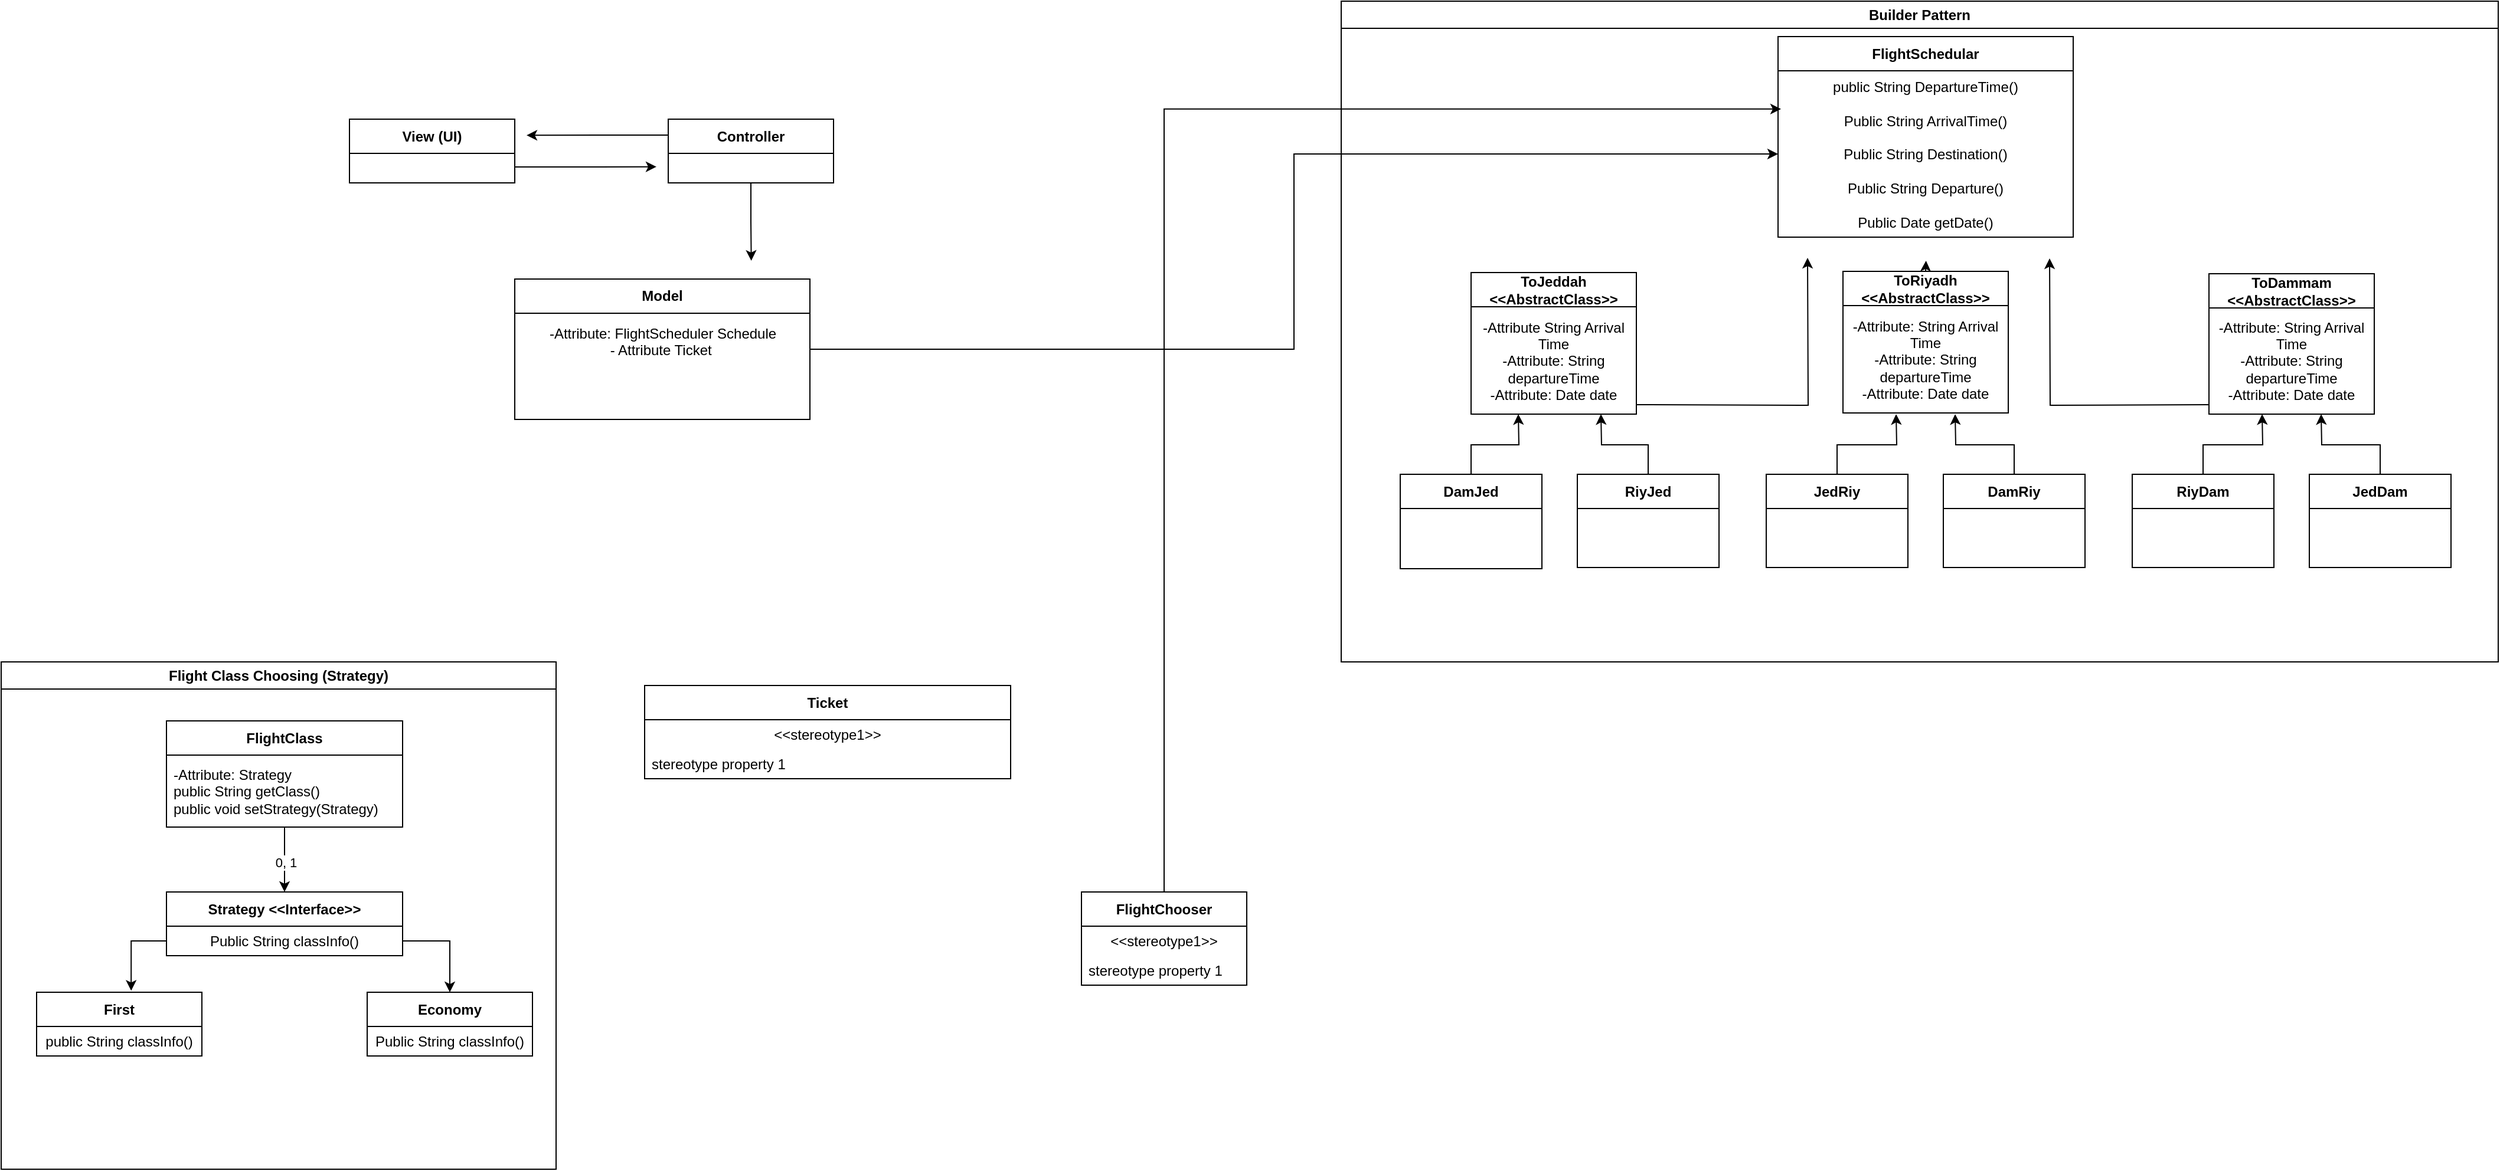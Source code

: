 <mxfile version="24.3.1" type="device">
  <diagram name="Page-1" id="DaOJ-SnlytCNMW1Ep_SM">
    <mxGraphModel dx="1366" dy="747" grid="1" gridSize="10" guides="1" tooltips="1" connect="1" arrows="1" fold="1" page="1" pageScale="1" pageWidth="850" pageHeight="1100" math="0" shadow="0">
      <root>
        <mxCell id="0" />
        <mxCell id="1" parent="0" />
        <mxCell id="92w7o3llZzaxUqjqBMz4-158" style="edgeStyle=orthogonalEdgeStyle;rounded=0;orthogonalLoop=1;jettySize=auto;html=1;exitX=1;exitY=0.75;exitDx=0;exitDy=0;" parent="1" source="92w7o3llZzaxUqjqBMz4-1" edge="1">
          <mxGeometry relative="1" as="geometry">
            <mxPoint x="980" y="170.333" as="targetPoint" />
          </mxGeometry>
        </mxCell>
        <mxCell id="92w7o3llZzaxUqjqBMz4-1" value="View (UI)" style="swimlane;fontStyle=1;align=center;verticalAlign=middle;childLayout=stackLayout;horizontal=1;startSize=29;horizontalStack=0;resizeParent=1;resizeParentMax=0;resizeLast=0;collapsible=0;marginBottom=0;html=1;whiteSpace=wrap;" parent="1" vertex="1">
          <mxGeometry x="720" y="130" width="140" height="54" as="geometry" />
        </mxCell>
        <mxCell id="92w7o3llZzaxUqjqBMz4-156" style="edgeStyle=orthogonalEdgeStyle;rounded=0;orthogonalLoop=1;jettySize=auto;html=1;exitX=0.5;exitY=1;exitDx=0;exitDy=0;" parent="1" source="92w7o3llZzaxUqjqBMz4-4" edge="1">
          <mxGeometry relative="1" as="geometry">
            <mxPoint x="1060.333" y="250" as="targetPoint" />
          </mxGeometry>
        </mxCell>
        <mxCell id="92w7o3llZzaxUqjqBMz4-157" style="edgeStyle=orthogonalEdgeStyle;rounded=0;orthogonalLoop=1;jettySize=auto;html=1;exitX=0;exitY=0.25;exitDx=0;exitDy=0;" parent="1" source="92w7o3llZzaxUqjqBMz4-4" edge="1">
          <mxGeometry relative="1" as="geometry">
            <mxPoint x="870" y="143.667" as="targetPoint" />
          </mxGeometry>
        </mxCell>
        <mxCell id="92w7o3llZzaxUqjqBMz4-4" value="Controller" style="swimlane;fontStyle=1;align=center;verticalAlign=middle;childLayout=stackLayout;horizontal=1;startSize=29;horizontalStack=0;resizeParent=1;resizeParentMax=0;resizeLast=0;collapsible=0;marginBottom=0;html=1;whiteSpace=wrap;" parent="1" vertex="1">
          <mxGeometry x="990" y="130" width="140" height="54" as="geometry" />
        </mxCell>
        <mxCell id="92w7o3llZzaxUqjqBMz4-155" style="edgeStyle=orthogonalEdgeStyle;rounded=0;orthogonalLoop=1;jettySize=auto;html=1;exitX=1;exitY=0.5;exitDx=0;exitDy=0;" parent="1" source="92w7o3llZzaxUqjqBMz4-7" target="92w7o3llZzaxUqjqBMz4-121" edge="1">
          <mxGeometry relative="1" as="geometry" />
        </mxCell>
        <mxCell id="92w7o3llZzaxUqjqBMz4-7" value="Model" style="swimlane;fontStyle=1;align=center;verticalAlign=middle;childLayout=stackLayout;horizontal=1;startSize=29;horizontalStack=0;resizeParent=1;resizeParentMax=0;resizeLast=0;collapsible=0;marginBottom=0;html=1;whiteSpace=wrap;" parent="1" vertex="1">
          <mxGeometry x="860" y="265.5" width="250" height="119" as="geometry" />
        </mxCell>
        <mxCell id="NybTInfgv7kDnDXbEksJ-26" value="-Attribute: FlightScheduler Schedule&lt;div&gt;- Attribute Ticket&amp;nbsp;&lt;/div&gt;&lt;div&gt;&lt;br&gt;&lt;/div&gt;&lt;div&gt;&lt;br&gt;&lt;/div&gt;&lt;div&gt;&lt;br&gt;&lt;/div&gt;" style="text;html=1;align=center;verticalAlign=middle;resizable=0;points=[];autosize=1;strokeColor=none;fillColor=none;" vertex="1" parent="92w7o3llZzaxUqjqBMz4-7">
          <mxGeometry y="29" width="250" height="90" as="geometry" />
        </mxCell>
        <mxCell id="92w7o3llZzaxUqjqBMz4-143" style="edgeStyle=orthogonalEdgeStyle;rounded=0;orthogonalLoop=1;jettySize=auto;html=1;exitX=0.5;exitY=0;exitDx=0;exitDy=0;" parent="1" source="92w7o3llZzaxUqjqBMz4-59" edge="1">
          <mxGeometry relative="1" as="geometry">
            <mxPoint x="1710" y="380" as="targetPoint" />
          </mxGeometry>
        </mxCell>
        <mxCell id="92w7o3llZzaxUqjqBMz4-59" value="DamJed" style="swimlane;fontStyle=1;align=center;verticalAlign=middle;childLayout=stackLayout;horizontal=1;startSize=29;horizontalStack=0;resizeParent=1;resizeParentMax=0;resizeLast=0;collapsible=0;marginBottom=0;html=1;whiteSpace=wrap;" parent="1" vertex="1">
          <mxGeometry x="1610" y="431" width="120" height="80" as="geometry" />
        </mxCell>
        <mxCell id="92w7o3llZzaxUqjqBMz4-144" style="edgeStyle=orthogonalEdgeStyle;rounded=0;orthogonalLoop=1;jettySize=auto;html=1;exitX=0.5;exitY=0;exitDx=0;exitDy=0;" parent="1" source="92w7o3llZzaxUqjqBMz4-62" edge="1">
          <mxGeometry relative="1" as="geometry">
            <mxPoint x="1780" y="380" as="targetPoint" />
          </mxGeometry>
        </mxCell>
        <mxCell id="92w7o3llZzaxUqjqBMz4-62" value="RiyJed" style="swimlane;fontStyle=1;align=center;verticalAlign=middle;childLayout=stackLayout;horizontal=1;startSize=29;horizontalStack=0;resizeParent=1;resizeParentMax=0;resizeLast=0;collapsible=0;marginBottom=0;html=1;whiteSpace=wrap;" parent="1" vertex="1">
          <mxGeometry x="1760" y="431" width="120" height="79" as="geometry" />
        </mxCell>
        <mxCell id="92w7o3llZzaxUqjqBMz4-120" value="FlightSchedular" style="swimlane;fontStyle=1;align=center;verticalAlign=middle;childLayout=stackLayout;horizontal=1;startSize=29;horizontalStack=0;resizeParent=1;resizeParentMax=0;resizeLast=0;collapsible=0;marginBottom=0;html=1;whiteSpace=wrap;" parent="1" vertex="1">
          <mxGeometry x="1930" y="60" width="250" height="170" as="geometry" />
        </mxCell>
        <mxCell id="92w7o3llZzaxUqjqBMz4-121" value="public String DepartureTime()&lt;div&gt;&lt;br&gt;&lt;div&gt;Public String ArrivalTime()&lt;/div&gt;&lt;div&gt;&lt;br&gt;&lt;/div&gt;&lt;div&gt;Public String Destination()&lt;/div&gt;&lt;div&gt;&lt;br&gt;&lt;/div&gt;&lt;div&gt;Public String&amp;nbsp;&lt;span style=&quot;background-color: initial;&quot;&gt;Departure()&lt;/span&gt;&lt;/div&gt;&lt;/div&gt;&lt;div&gt;&lt;br&gt;&lt;/div&gt;&lt;div&gt;Public Date getDate()&lt;/div&gt;" style="text;html=1;strokeColor=none;fillColor=none;align=center;verticalAlign=middle;spacingLeft=4;spacingRight=4;overflow=hidden;rotatable=0;points=[[0,0.5],[1,0.5]];portConstraint=eastwest;whiteSpace=wrap;" parent="92w7o3llZzaxUqjqBMz4-120" vertex="1">
          <mxGeometry y="29" width="250" height="141" as="geometry" />
        </mxCell>
        <mxCell id="92w7o3llZzaxUqjqBMz4-149" style="edgeStyle=orthogonalEdgeStyle;rounded=0;orthogonalLoop=1;jettySize=auto;html=1;exitX=0.5;exitY=0;exitDx=0;exitDy=0;" parent="1" source="92w7o3llZzaxUqjqBMz4-124" edge="1">
          <mxGeometry relative="1" as="geometry">
            <mxPoint x="2055.333" y="250" as="targetPoint" />
          </mxGeometry>
        </mxCell>
        <mxCell id="92w7o3llZzaxUqjqBMz4-145" style="edgeStyle=orthogonalEdgeStyle;rounded=0;orthogonalLoop=1;jettySize=auto;html=1;exitX=0.5;exitY=0;exitDx=0;exitDy=0;" parent="1" source="92w7o3llZzaxUqjqBMz4-127" edge="1">
          <mxGeometry relative="1" as="geometry">
            <mxPoint x="2030" y="380" as="targetPoint" />
          </mxGeometry>
        </mxCell>
        <mxCell id="92w7o3llZzaxUqjqBMz4-127" value="JedRiy" style="swimlane;fontStyle=1;align=center;verticalAlign=middle;childLayout=stackLayout;horizontal=1;startSize=29;horizontalStack=0;resizeParent=1;resizeParentMax=0;resizeLast=0;collapsible=0;marginBottom=0;html=1;whiteSpace=wrap;" parent="1" vertex="1">
          <mxGeometry x="1920" y="431" width="120" height="79" as="geometry" />
        </mxCell>
        <mxCell id="92w7o3llZzaxUqjqBMz4-146" style="edgeStyle=orthogonalEdgeStyle;rounded=0;orthogonalLoop=1;jettySize=auto;html=1;exitX=0.5;exitY=0;exitDx=0;exitDy=0;" parent="1" source="92w7o3llZzaxUqjqBMz4-130" edge="1">
          <mxGeometry relative="1" as="geometry">
            <mxPoint x="2080" y="380" as="targetPoint" />
          </mxGeometry>
        </mxCell>
        <mxCell id="92w7o3llZzaxUqjqBMz4-130" value="DamRiy" style="swimlane;fontStyle=1;align=center;verticalAlign=middle;childLayout=stackLayout;horizontal=1;startSize=29;horizontalStack=0;resizeParent=1;resizeParentMax=0;resizeLast=0;collapsible=0;marginBottom=0;html=1;whiteSpace=wrap;" parent="1" vertex="1">
          <mxGeometry x="2070" y="431" width="120" height="79" as="geometry" />
        </mxCell>
        <mxCell id="92w7o3llZzaxUqjqBMz4-147" style="edgeStyle=orthogonalEdgeStyle;rounded=0;orthogonalLoop=1;jettySize=auto;html=1;exitX=0.5;exitY=0;exitDx=0;exitDy=0;" parent="1" source="92w7o3llZzaxUqjqBMz4-136" edge="1">
          <mxGeometry relative="1" as="geometry">
            <mxPoint x="2340.0" y="380" as="targetPoint" />
          </mxGeometry>
        </mxCell>
        <mxCell id="92w7o3llZzaxUqjqBMz4-136" value="RiyDam" style="swimlane;fontStyle=1;align=center;verticalAlign=middle;childLayout=stackLayout;horizontal=1;startSize=29;horizontalStack=0;resizeParent=1;resizeParentMax=0;resizeLast=0;collapsible=0;marginBottom=0;html=1;whiteSpace=wrap;" parent="1" vertex="1">
          <mxGeometry x="2230" y="431" width="120" height="79" as="geometry" />
        </mxCell>
        <mxCell id="92w7o3llZzaxUqjqBMz4-148" style="edgeStyle=orthogonalEdgeStyle;rounded=0;orthogonalLoop=1;jettySize=auto;html=1;exitX=0.5;exitY=0;exitDx=0;exitDy=0;" parent="1" source="92w7o3llZzaxUqjqBMz4-139" edge="1">
          <mxGeometry relative="1" as="geometry">
            <mxPoint x="2390.0" y="380" as="targetPoint" />
          </mxGeometry>
        </mxCell>
        <mxCell id="92w7o3llZzaxUqjqBMz4-139" value="JedDam" style="swimlane;fontStyle=1;align=center;verticalAlign=middle;childLayout=stackLayout;horizontal=1;startSize=29;horizontalStack=0;resizeParent=1;resizeParentMax=0;resizeLast=0;collapsible=0;marginBottom=0;html=1;whiteSpace=wrap;" parent="1" vertex="1">
          <mxGeometry x="2380" y="431" width="120" height="79" as="geometry" />
        </mxCell>
        <mxCell id="92w7o3llZzaxUqjqBMz4-152" value="Builder Pattern" style="swimlane;whiteSpace=wrap;html=1;" parent="1" vertex="1">
          <mxGeometry x="1560" y="30" width="980" height="560" as="geometry" />
        </mxCell>
        <mxCell id="92w7o3llZzaxUqjqBMz4-56" value="ToJeddah &amp;lt;&amp;lt;AbstractClass&amp;gt;&amp;gt;" style="swimlane;fontStyle=1;align=center;verticalAlign=middle;childLayout=stackLayout;horizontal=1;startSize=29;horizontalStack=0;resizeParent=1;resizeParentMax=0;resizeLast=0;collapsible=0;marginBottom=0;html=1;whiteSpace=wrap;" parent="92w7o3llZzaxUqjqBMz4-152" vertex="1">
          <mxGeometry x="110" y="230" width="140" height="120" as="geometry" />
        </mxCell>
        <mxCell id="92w7o3llZzaxUqjqBMz4-57" value="-Attribute String Arrival Time&lt;div&gt;-Attribute: String departureTime&lt;/div&gt;&lt;div&gt;-Attribute: Date date&lt;/div&gt;" style="text;html=1;strokeColor=none;fillColor=none;align=center;verticalAlign=middle;spacingLeft=4;spacingRight=4;overflow=hidden;rotatable=0;points=[[0,0.5],[1,0.5]];portConstraint=eastwest;whiteSpace=wrap;" parent="92w7o3llZzaxUqjqBMz4-56" vertex="1">
          <mxGeometry y="29" width="140" height="91" as="geometry" />
        </mxCell>
        <mxCell id="92w7o3llZzaxUqjqBMz4-124" value="ToRiyadh &amp;lt;&amp;lt;AbstractClass&amp;gt;&amp;gt;" style="swimlane;fontStyle=1;align=center;verticalAlign=middle;childLayout=stackLayout;horizontal=1;startSize=29;horizontalStack=0;resizeParent=1;resizeParentMax=0;resizeLast=0;collapsible=0;marginBottom=0;html=1;whiteSpace=wrap;" parent="92w7o3llZzaxUqjqBMz4-152" vertex="1">
          <mxGeometry x="425" y="229" width="140" height="120" as="geometry" />
        </mxCell>
        <mxCell id="92w7o3llZzaxUqjqBMz4-125" value="-Attribute: String Arrival Time&lt;div style=&quot;border-color: var(--border-color);&quot;&gt;-Attribute: String departureTime&lt;/div&gt;&lt;div style=&quot;border-color: var(--border-color);&quot;&gt;-Attribute: Date date&lt;/div&gt;" style="text;html=1;strokeColor=none;fillColor=none;align=center;verticalAlign=middle;spacingLeft=4;spacingRight=4;overflow=hidden;rotatable=0;points=[[0,0.5],[1,0.5]];portConstraint=eastwest;whiteSpace=wrap;" parent="92w7o3llZzaxUqjqBMz4-124" vertex="1">
          <mxGeometry y="29" width="140" height="91" as="geometry" />
        </mxCell>
        <mxCell id="92w7o3llZzaxUqjqBMz4-133" value="ToDammam &amp;lt;&amp;lt;AbstractClass&amp;gt;&amp;gt;" style="swimlane;fontStyle=1;align=center;verticalAlign=middle;childLayout=stackLayout;horizontal=1;startSize=29;horizontalStack=0;resizeParent=1;resizeParentMax=0;resizeLast=0;collapsible=0;marginBottom=0;html=1;whiteSpace=wrap;" parent="92w7o3llZzaxUqjqBMz4-152" vertex="1">
          <mxGeometry x="735" y="231" width="140" height="119" as="geometry" />
        </mxCell>
        <mxCell id="92w7o3llZzaxUqjqBMz4-134" value="-Attribute: String Arrival Time&lt;div style=&quot;border-color: var(--border-color);&quot;&gt;-Attribute: String departureTime&lt;/div&gt;&lt;div style=&quot;border-color: var(--border-color);&quot;&gt;-Attribute: Date date&lt;/div&gt;" style="text;html=1;strokeColor=none;fillColor=none;align=center;verticalAlign=middle;spacingLeft=4;spacingRight=4;overflow=hidden;rotatable=0;points=[[0,0.5],[1,0.5]];portConstraint=eastwest;whiteSpace=wrap;" parent="92w7o3llZzaxUqjqBMz4-133" vertex="1">
          <mxGeometry y="29" width="140" height="90" as="geometry" />
        </mxCell>
        <mxCell id="92w7o3llZzaxUqjqBMz4-151" style="edgeStyle=orthogonalEdgeStyle;rounded=0;orthogonalLoop=1;jettySize=auto;html=1;exitX=0;exitY=0.5;exitDx=0;exitDy=0;" parent="92w7o3llZzaxUqjqBMz4-152" edge="1">
          <mxGeometry relative="1" as="geometry">
            <mxPoint x="600" y="218" as="targetPoint" />
            <mxPoint x="735" y="342" as="sourcePoint" />
          </mxGeometry>
        </mxCell>
        <mxCell id="92w7o3llZzaxUqjqBMz4-150" style="edgeStyle=orthogonalEdgeStyle;rounded=0;orthogonalLoop=1;jettySize=auto;html=1;exitX=1;exitY=0.5;exitDx=0;exitDy=0;" parent="92w7o3llZzaxUqjqBMz4-152" edge="1">
          <mxGeometry relative="1" as="geometry">
            <mxPoint x="395" y="217.5" as="targetPoint" />
            <mxPoint x="250" y="342" as="sourcePoint" />
          </mxGeometry>
        </mxCell>
        <mxCell id="NybTInfgv7kDnDXbEksJ-3" value="Strategy &amp;lt;&amp;lt;Interface&amp;gt;&amp;gt;" style="swimlane;fontStyle=1;align=center;verticalAlign=middle;childLayout=stackLayout;horizontal=1;startSize=29;horizontalStack=0;resizeParent=1;resizeParentMax=0;resizeLast=0;collapsible=0;marginBottom=0;html=1;whiteSpace=wrap;" vertex="1" parent="1">
          <mxGeometry x="565" y="785" width="200" height="54" as="geometry" />
        </mxCell>
        <mxCell id="NybTInfgv7kDnDXbEksJ-4" value="Public String classInfo()" style="text;html=1;strokeColor=none;fillColor=none;align=center;verticalAlign=middle;spacingLeft=4;spacingRight=4;overflow=hidden;rotatable=0;points=[[0,0.5],[1,0.5]];portConstraint=eastwest;whiteSpace=wrap;" vertex="1" parent="NybTInfgv7kDnDXbEksJ-3">
          <mxGeometry y="29" width="200" height="25" as="geometry" />
        </mxCell>
        <mxCell id="NybTInfgv7kDnDXbEksJ-6" value="First" style="swimlane;fontStyle=1;align=center;verticalAlign=middle;childLayout=stackLayout;horizontal=1;startSize=29;horizontalStack=0;resizeParent=1;resizeParentMax=0;resizeLast=0;collapsible=0;marginBottom=0;html=1;whiteSpace=wrap;" vertex="1" parent="1">
          <mxGeometry x="455" y="870" width="140" height="54" as="geometry" />
        </mxCell>
        <mxCell id="NybTInfgv7kDnDXbEksJ-7" value="public String classInfo()" style="text;html=1;strokeColor=none;fillColor=none;align=center;verticalAlign=middle;spacingLeft=4;spacingRight=4;overflow=hidden;rotatable=0;points=[[0,0.5],[1,0.5]];portConstraint=eastwest;whiteSpace=wrap;" vertex="1" parent="NybTInfgv7kDnDXbEksJ-6">
          <mxGeometry y="29" width="140" height="25" as="geometry" />
        </mxCell>
        <mxCell id="NybTInfgv7kDnDXbEksJ-9" value="Economy" style="swimlane;fontStyle=1;align=center;verticalAlign=middle;childLayout=stackLayout;horizontal=1;startSize=29;horizontalStack=0;resizeParent=1;resizeParentMax=0;resizeLast=0;collapsible=0;marginBottom=0;html=1;whiteSpace=wrap;" vertex="1" parent="1">
          <mxGeometry x="735" y="870" width="140" height="54" as="geometry" />
        </mxCell>
        <mxCell id="NybTInfgv7kDnDXbEksJ-10" value="Public String classInfo()" style="text;html=1;strokeColor=none;fillColor=none;align=center;verticalAlign=middle;spacingLeft=4;spacingRight=4;overflow=hidden;rotatable=0;points=[[0,0.5],[1,0.5]];portConstraint=eastwest;whiteSpace=wrap;" vertex="1" parent="NybTInfgv7kDnDXbEksJ-9">
          <mxGeometry y="29" width="140" height="25" as="geometry" />
        </mxCell>
        <mxCell id="NybTInfgv7kDnDXbEksJ-17" style="edgeStyle=orthogonalEdgeStyle;rounded=0;orthogonalLoop=1;jettySize=auto;html=1;exitX=0.5;exitY=1;exitDx=0;exitDy=0;entryX=0.5;entryY=0;entryDx=0;entryDy=0;" edge="1" parent="1" source="NybTInfgv7kDnDXbEksJ-12" target="NybTInfgv7kDnDXbEksJ-3">
          <mxGeometry relative="1" as="geometry" />
        </mxCell>
        <mxCell id="NybTInfgv7kDnDXbEksJ-18" value="0, 1" style="edgeLabel;html=1;align=center;verticalAlign=middle;resizable=0;points=[];" vertex="1" connectable="0" parent="NybTInfgv7kDnDXbEksJ-17">
          <mxGeometry x="0.079" y="1" relative="1" as="geometry">
            <mxPoint as="offset" />
          </mxGeometry>
        </mxCell>
        <mxCell id="NybTInfgv7kDnDXbEksJ-12" value="FlightClass" style="swimlane;fontStyle=1;align=center;verticalAlign=middle;childLayout=stackLayout;horizontal=1;startSize=29;horizontalStack=0;resizeParent=1;resizeParentMax=0;resizeLast=0;collapsible=0;marginBottom=0;html=1;whiteSpace=wrap;" vertex="1" parent="1">
          <mxGeometry x="565" y="640" width="200" height="90" as="geometry" />
        </mxCell>
        <mxCell id="NybTInfgv7kDnDXbEksJ-14" value="&lt;div&gt;-Attribute: Strategy&lt;/div&gt;public String getClass()&lt;div&gt;public void setStrategy(Strategy)&lt;/div&gt;" style="text;html=1;strokeColor=none;fillColor=none;align=left;verticalAlign=middle;spacingLeft=4;spacingRight=4;overflow=hidden;rotatable=0;points=[[0,0.5],[1,0.5]];portConstraint=eastwest;whiteSpace=wrap;" vertex="1" parent="NybTInfgv7kDnDXbEksJ-12">
          <mxGeometry y="29" width="200" height="61" as="geometry" />
        </mxCell>
        <mxCell id="NybTInfgv7kDnDXbEksJ-19" style="edgeStyle=orthogonalEdgeStyle;rounded=0;orthogonalLoop=1;jettySize=auto;html=1;exitX=1;exitY=0.5;exitDx=0;exitDy=0;entryX=0.5;entryY=0;entryDx=0;entryDy=0;" edge="1" parent="1" source="NybTInfgv7kDnDXbEksJ-4" target="NybTInfgv7kDnDXbEksJ-9">
          <mxGeometry relative="1" as="geometry" />
        </mxCell>
        <mxCell id="NybTInfgv7kDnDXbEksJ-20" style="edgeStyle=orthogonalEdgeStyle;rounded=0;orthogonalLoop=1;jettySize=auto;html=1;exitX=0;exitY=0.5;exitDx=0;exitDy=0;entryX=0.572;entryY=-0.024;entryDx=0;entryDy=0;entryPerimeter=0;" edge="1" parent="1" source="NybTInfgv7kDnDXbEksJ-4" target="NybTInfgv7kDnDXbEksJ-6">
          <mxGeometry relative="1" as="geometry" />
        </mxCell>
        <mxCell id="NybTInfgv7kDnDXbEksJ-22" value="Flight Class Choosing (Strategy)" style="swimlane;whiteSpace=wrap;html=1;" vertex="1" parent="1">
          <mxGeometry x="425" y="590" width="470" height="430" as="geometry" />
        </mxCell>
        <mxCell id="NybTInfgv7kDnDXbEksJ-28" value="Ticket" style="swimlane;fontStyle=1;align=center;verticalAlign=middle;childLayout=stackLayout;horizontal=1;startSize=29;horizontalStack=0;resizeParent=1;resizeParentMax=0;resizeLast=0;collapsible=0;marginBottom=0;html=1;whiteSpace=wrap;" vertex="1" parent="1">
          <mxGeometry x="970" y="610" width="310" height="79" as="geometry" />
        </mxCell>
        <mxCell id="NybTInfgv7kDnDXbEksJ-29" value="&amp;lt;&amp;lt;stereotype1&amp;gt;&amp;gt;" style="text;html=1;strokeColor=none;fillColor=none;align=center;verticalAlign=middle;spacingLeft=4;spacingRight=4;overflow=hidden;rotatable=0;points=[[0,0.5],[1,0.5]];portConstraint=eastwest;whiteSpace=wrap;" vertex="1" parent="NybTInfgv7kDnDXbEksJ-28">
          <mxGeometry y="29" width="310" height="25" as="geometry" />
        </mxCell>
        <mxCell id="NybTInfgv7kDnDXbEksJ-30" value="stereotype property 1" style="text;html=1;strokeColor=none;fillColor=none;align=left;verticalAlign=middle;spacingLeft=4;spacingRight=4;overflow=hidden;rotatable=0;points=[[0,0.5],[1,0.5]];portConstraint=eastwest;whiteSpace=wrap;" vertex="1" parent="NybTInfgv7kDnDXbEksJ-28">
          <mxGeometry y="54" width="310" height="25" as="geometry" />
        </mxCell>
        <mxCell id="NybTInfgv7kDnDXbEksJ-31" value="FlightChooser" style="swimlane;fontStyle=1;align=center;verticalAlign=middle;childLayout=stackLayout;horizontal=1;startSize=29;horizontalStack=0;resizeParent=1;resizeParentMax=0;resizeLast=0;collapsible=0;marginBottom=0;html=1;whiteSpace=wrap;" vertex="1" parent="1">
          <mxGeometry x="1340" y="785" width="140" height="79" as="geometry" />
        </mxCell>
        <mxCell id="NybTInfgv7kDnDXbEksJ-32" value="&amp;lt;&amp;lt;stereotype1&amp;gt;&amp;gt;" style="text;html=1;strokeColor=none;fillColor=none;align=center;verticalAlign=middle;spacingLeft=4;spacingRight=4;overflow=hidden;rotatable=0;points=[[0,0.5],[1,0.5]];portConstraint=eastwest;whiteSpace=wrap;" vertex="1" parent="NybTInfgv7kDnDXbEksJ-31">
          <mxGeometry y="29" width="140" height="25" as="geometry" />
        </mxCell>
        <mxCell id="NybTInfgv7kDnDXbEksJ-33" value="stereotype property 1" style="text;html=1;strokeColor=none;fillColor=none;align=left;verticalAlign=middle;spacingLeft=4;spacingRight=4;overflow=hidden;rotatable=0;points=[[0,0.5],[1,0.5]];portConstraint=eastwest;whiteSpace=wrap;" vertex="1" parent="NybTInfgv7kDnDXbEksJ-31">
          <mxGeometry y="54" width="140" height="25" as="geometry" />
        </mxCell>
        <mxCell id="NybTInfgv7kDnDXbEksJ-34" style="edgeStyle=orthogonalEdgeStyle;rounded=0;orthogonalLoop=1;jettySize=auto;html=1;exitX=0.5;exitY=0;exitDx=0;exitDy=0;entryX=0.01;entryY=0.23;entryDx=0;entryDy=0;entryPerimeter=0;" edge="1" parent="1" source="NybTInfgv7kDnDXbEksJ-31" target="92w7o3llZzaxUqjqBMz4-121">
          <mxGeometry relative="1" as="geometry" />
        </mxCell>
      </root>
    </mxGraphModel>
  </diagram>
</mxfile>
